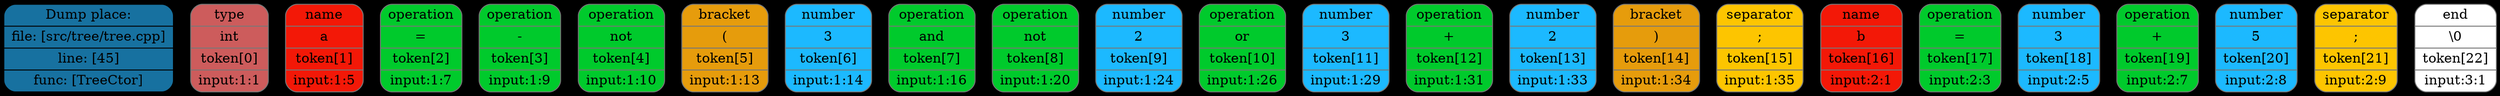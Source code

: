 digraph G{
rankdir=TB
graph [bgcolor="#000000"];
size = "100 5"
place[shape=Mrecord, style=filled, fillcolor="#1771a0", pos="0,1!",label = " { Dump place: | file: [src/tree/tree.cpp] | line: [45] | func: [TreeCtor] } "color = "#000000"];
token0[shape=Mrecord, style=filled, fillcolor="#CD5C5C",label = " { type | int |  token[0] |  input:1:1 } ", color = "#777777"];
token1[shape=Mrecord, style=filled, fillcolor="#f31807",label = " { name | a |  token[1] |  input:1:5 } ", color = "#777777"];
token2[shape=Mrecord, style=filled, fillcolor="#00ca2c",label = " { operation | \= |  token[2] |  input:1:7 } ", color = "#777777"];
token3[shape=Mrecord, style=filled, fillcolor="#00ca2c",label = " { operation | \- |  token[3] |  input:1:9 } ", color = "#777777"];
token4[shape=Mrecord, style=filled, fillcolor="#00ca2c",label = " { operation | not |  token[4] |  input:1:10 } ", color = "#777777"];
token5[shape=Mrecord, style=filled, fillcolor="#e69c0c",label = " { bracket | \( |  token[5] |  input:1:13 } ", color = "#777777"];
token6[shape=Mrecord, style=filled, fillcolor="#1cb9ff",label = " { number | 3 |  token[6] |  input:1:14 } ", color = "#777777"];
token7[shape=Mrecord, style=filled, fillcolor="#00ca2c",label = " { operation | and |  token[7] |  input:1:16 } ", color = "#777777"];
token8[shape=Mrecord, style=filled, fillcolor="#00ca2c",label = " { operation | not |  token[8] |  input:1:20 } ", color = "#777777"];
token9[shape=Mrecord, style=filled, fillcolor="#1cb9ff",label = " { number | 2 |  token[9] |  input:1:24 } ", color = "#777777"];
token10[shape=Mrecord, style=filled, fillcolor="#00ca2c",label = " { operation | or |  token[10] |  input:1:26 } ", color = "#777777"];
token11[shape=Mrecord, style=filled, fillcolor="#1cb9ff",label = " { number | 3 |  token[11] |  input:1:29 } ", color = "#777777"];
token12[shape=Mrecord, style=filled, fillcolor="#00ca2c",label = " { operation | \+ |  token[12] |  input:1:31 } ", color = "#777777"];
token13[shape=Mrecord, style=filled, fillcolor="#1cb9ff",label = " { number | 2 |  token[13] |  input:1:33 } ", color = "#777777"];
token14[shape=Mrecord, style=filled, fillcolor="#e69c0c",label = " { bracket | \) |  token[14] |  input:1:34 } ", color = "#777777"];
token15[shape=Mrecord, style=filled, fillcolor="#fdc500",label = " { separator | \; |  token[15] |  input:1:35 } ", color = "#777777"];
token16[shape=Mrecord, style=filled, fillcolor="#f31807",label = " { name | b |  token[16] |  input:2:1 } ", color = "#777777"];
token17[shape=Mrecord, style=filled, fillcolor="#00ca2c",label = " { operation | \= |  token[17] |  input:2:3 } ", color = "#777777"];
token18[shape=Mrecord, style=filled, fillcolor="#1cb9ff",label = " { number | 3 |  token[18] |  input:2:5 } ", color = "#777777"];
token19[shape=Mrecord, style=filled, fillcolor="#00ca2c",label = " { operation | \+ |  token[19] |  input:2:7 } ", color = "#777777"];
token20[shape=Mrecord, style=filled, fillcolor="#1cb9ff",label = " { number | 5 |  token[20] |  input:2:8 } ", color = "#777777"];
token21[shape=Mrecord, style=filled, fillcolor="#fdc500",label = " { separator | \; |  token[21] |  input:2:9 } ", color = "#777777"];
token22[shape=Mrecord, style=filled, fillcolor="#ffffff",label = " { end | \\0 |  token[22] |  input:3:1 } ", color = "#777777"];
}
